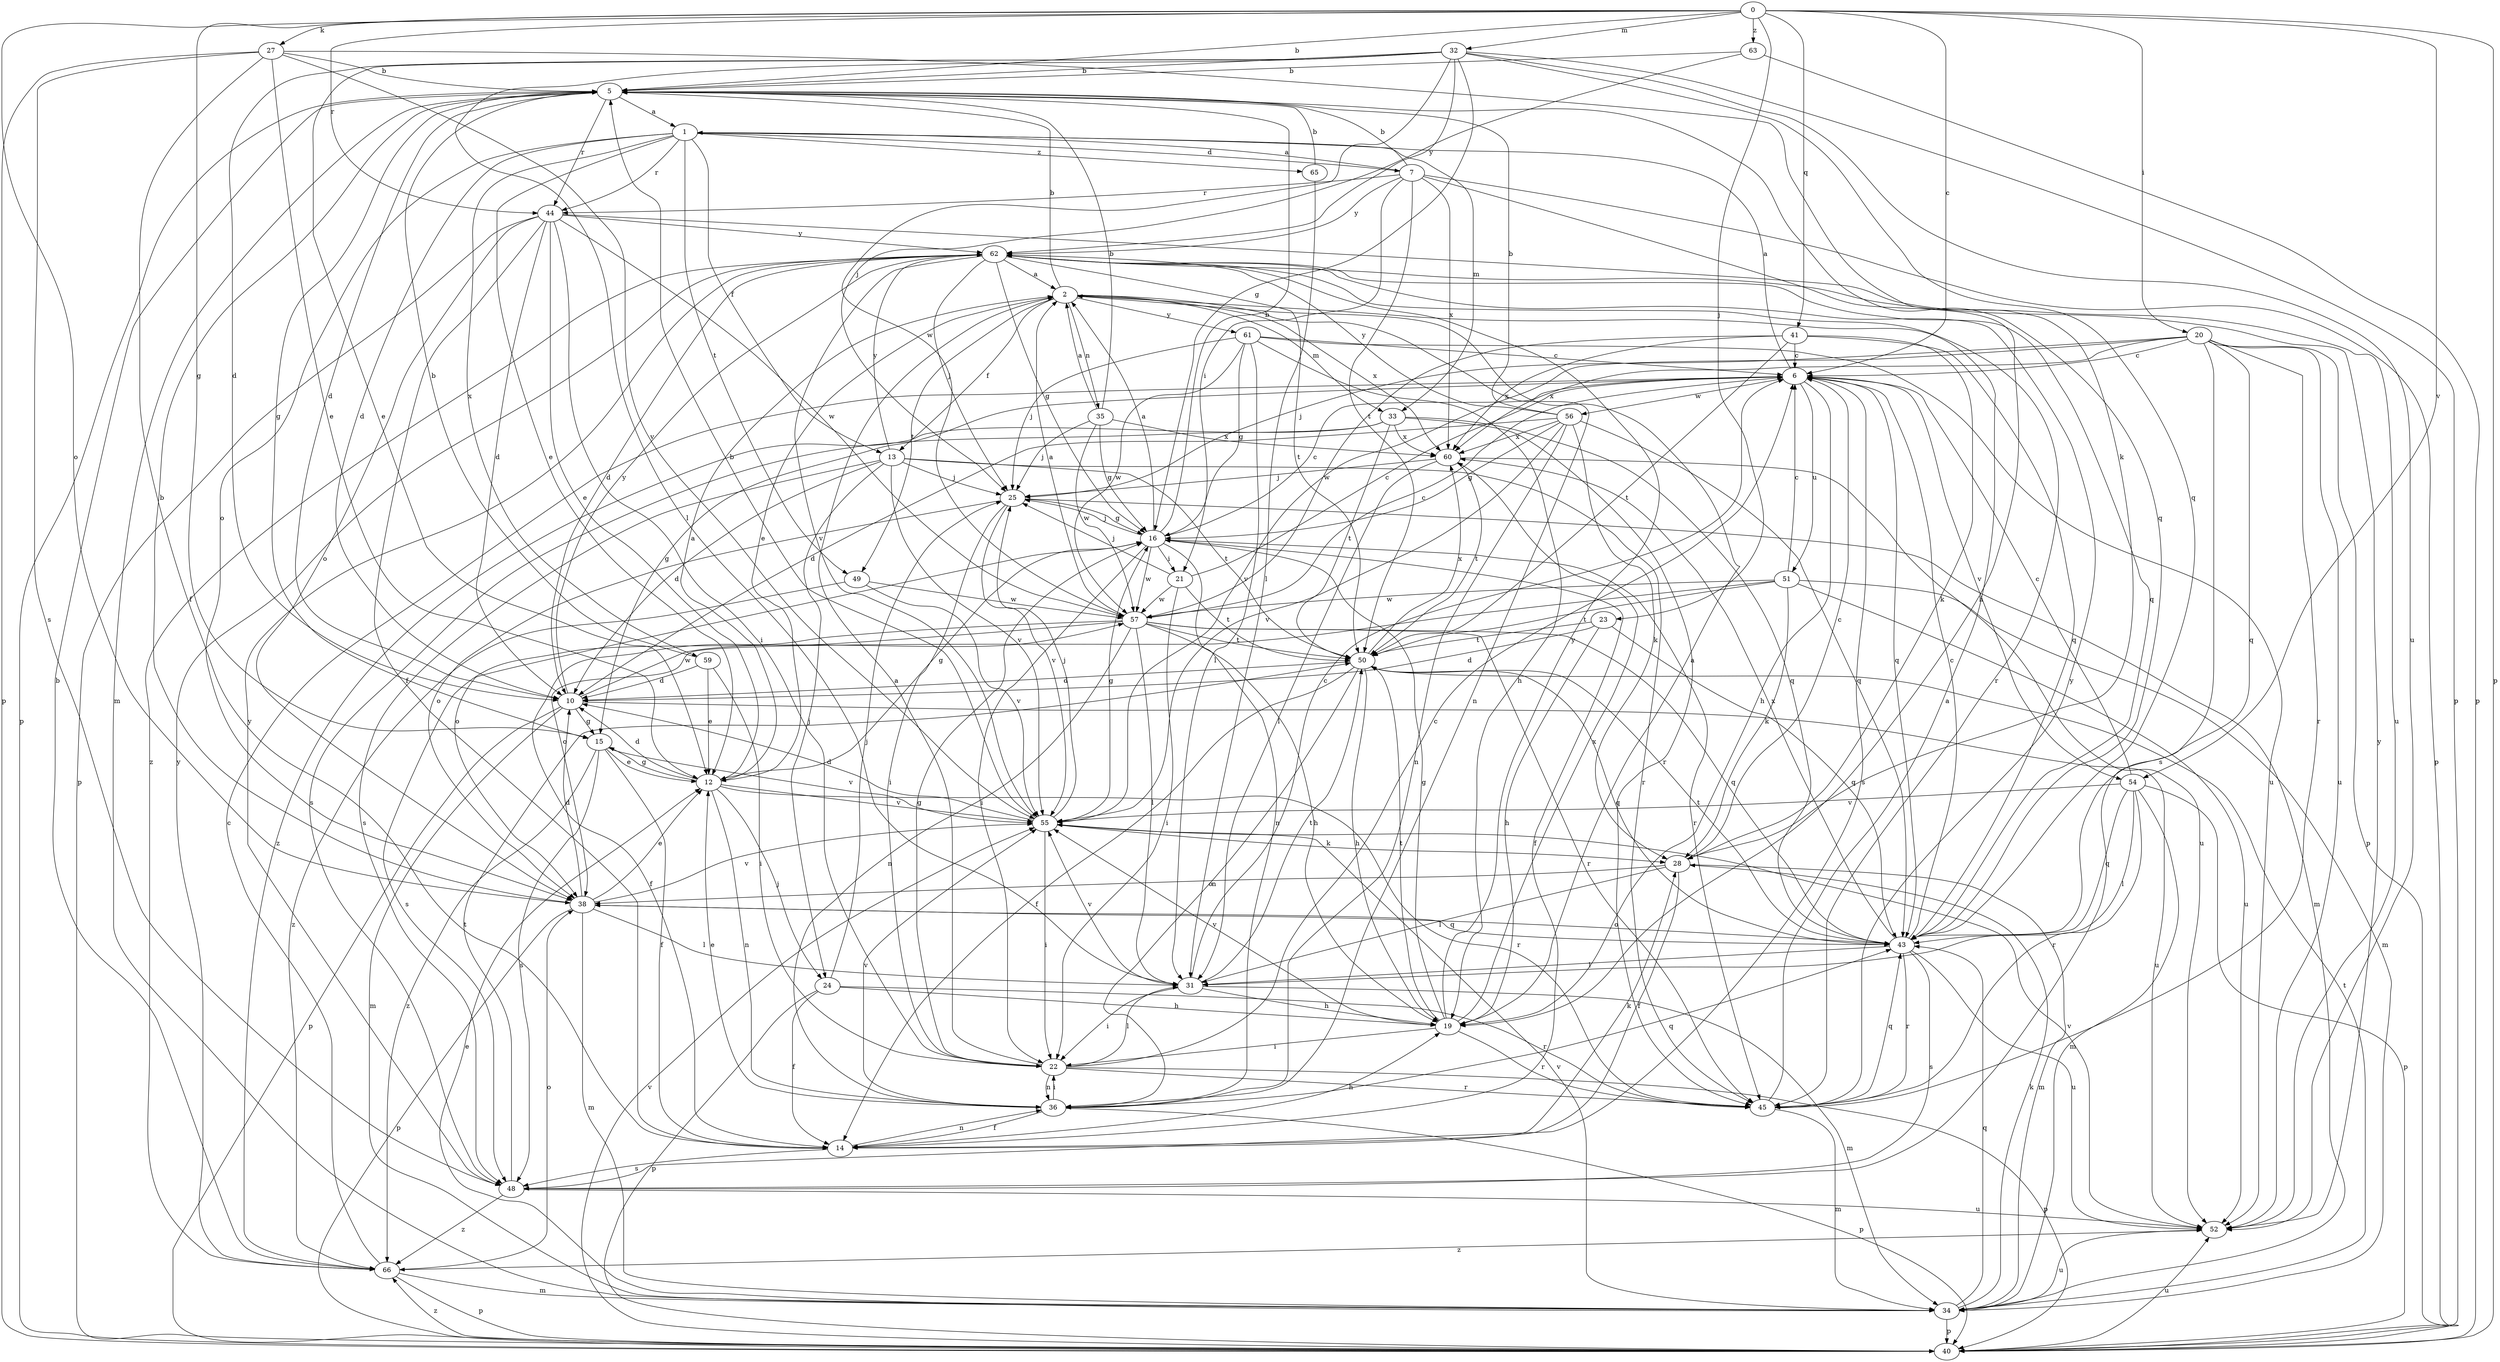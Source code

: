 strict digraph  {
0;
1;
2;
5;
6;
7;
10;
12;
13;
14;
15;
16;
19;
20;
21;
22;
23;
24;
25;
27;
28;
31;
32;
33;
34;
35;
36;
38;
40;
41;
43;
44;
45;
48;
49;
50;
51;
52;
54;
55;
56;
57;
59;
60;
61;
62;
63;
65;
66;
0 -> 5  [label=b];
0 -> 6  [label=c];
0 -> 15  [label=g];
0 -> 20  [label=i];
0 -> 23  [label=j];
0 -> 27  [label=k];
0 -> 32  [label=m];
0 -> 38  [label=o];
0 -> 40  [label=p];
0 -> 41  [label=q];
0 -> 44  [label=r];
0 -> 54  [label=v];
0 -> 63  [label=z];
1 -> 7  [label=d];
1 -> 10  [label=d];
1 -> 12  [label=e];
1 -> 13  [label=f];
1 -> 33  [label=m];
1 -> 38  [label=o];
1 -> 44  [label=r];
1 -> 49  [label=t];
1 -> 59  [label=x];
1 -> 65  [label=z];
2 -> 5  [label=b];
2 -> 12  [label=e];
2 -> 13  [label=f];
2 -> 33  [label=m];
2 -> 35  [label=n];
2 -> 36  [label=n];
2 -> 49  [label=t];
2 -> 60  [label=x];
2 -> 61  [label=y];
5 -> 1  [label=a];
5 -> 10  [label=d];
5 -> 15  [label=g];
5 -> 34  [label=m];
5 -> 40  [label=p];
5 -> 43  [label=q];
5 -> 44  [label=r];
6 -> 1  [label=a];
6 -> 15  [label=g];
6 -> 19  [label=h];
6 -> 43  [label=q];
6 -> 48  [label=s];
6 -> 51  [label=u];
6 -> 54  [label=v];
6 -> 56  [label=w];
7 -> 1  [label=a];
7 -> 5  [label=b];
7 -> 19  [label=h];
7 -> 21  [label=i];
7 -> 40  [label=p];
7 -> 44  [label=r];
7 -> 50  [label=t];
7 -> 60  [label=x];
7 -> 62  [label=y];
10 -> 15  [label=g];
10 -> 34  [label=m];
10 -> 40  [label=p];
10 -> 52  [label=u];
10 -> 57  [label=w];
10 -> 62  [label=y];
12 -> 2  [label=a];
12 -> 10  [label=d];
12 -> 15  [label=g];
12 -> 16  [label=g];
12 -> 24  [label=j];
12 -> 36  [label=n];
12 -> 45  [label=r];
12 -> 55  [label=v];
13 -> 10  [label=d];
13 -> 24  [label=j];
13 -> 25  [label=j];
13 -> 45  [label=r];
13 -> 48  [label=s];
13 -> 50  [label=t];
13 -> 55  [label=v];
13 -> 62  [label=y];
14 -> 19  [label=h];
14 -> 28  [label=k];
14 -> 36  [label=n];
14 -> 48  [label=s];
15 -> 12  [label=e];
15 -> 14  [label=f];
15 -> 48  [label=s];
15 -> 55  [label=v];
15 -> 66  [label=z];
16 -> 2  [label=a];
16 -> 5  [label=b];
16 -> 6  [label=c];
16 -> 14  [label=f];
16 -> 21  [label=i];
16 -> 22  [label=i];
16 -> 25  [label=j];
16 -> 36  [label=n];
16 -> 38  [label=o];
16 -> 45  [label=r];
16 -> 57  [label=w];
19 -> 2  [label=a];
19 -> 16  [label=g];
19 -> 22  [label=i];
19 -> 45  [label=r];
19 -> 50  [label=t];
19 -> 55  [label=v];
19 -> 60  [label=x];
19 -> 62  [label=y];
20 -> 6  [label=c];
20 -> 25  [label=j];
20 -> 40  [label=p];
20 -> 43  [label=q];
20 -> 45  [label=r];
20 -> 48  [label=s];
20 -> 52  [label=u];
20 -> 55  [label=v];
20 -> 60  [label=x];
21 -> 6  [label=c];
21 -> 22  [label=i];
21 -> 25  [label=j];
21 -> 50  [label=t];
21 -> 57  [label=w];
22 -> 2  [label=a];
22 -> 6  [label=c];
22 -> 16  [label=g];
22 -> 31  [label=l];
22 -> 36  [label=n];
22 -> 40  [label=p];
22 -> 45  [label=r];
23 -> 10  [label=d];
23 -> 19  [label=h];
23 -> 43  [label=q];
23 -> 50  [label=t];
24 -> 14  [label=f];
24 -> 19  [label=h];
24 -> 25  [label=j];
24 -> 40  [label=p];
24 -> 45  [label=r];
25 -> 16  [label=g];
25 -> 22  [label=i];
25 -> 34  [label=m];
25 -> 38  [label=o];
25 -> 55  [label=v];
27 -> 5  [label=b];
27 -> 12  [label=e];
27 -> 14  [label=f];
27 -> 28  [label=k];
27 -> 40  [label=p];
27 -> 48  [label=s];
27 -> 55  [label=v];
28 -> 6  [label=c];
28 -> 14  [label=f];
28 -> 31  [label=l];
28 -> 34  [label=m];
28 -> 38  [label=o];
31 -> 6  [label=c];
31 -> 19  [label=h];
31 -> 22  [label=i];
31 -> 34  [label=m];
31 -> 50  [label=t];
31 -> 55  [label=v];
32 -> 5  [label=b];
32 -> 10  [label=d];
32 -> 12  [label=e];
32 -> 16  [label=g];
32 -> 31  [label=l];
32 -> 40  [label=p];
32 -> 43  [label=q];
32 -> 52  [label=u];
32 -> 57  [label=w];
32 -> 62  [label=y];
33 -> 43  [label=q];
33 -> 45  [label=r];
33 -> 48  [label=s];
33 -> 50  [label=t];
33 -> 60  [label=x];
33 -> 66  [label=z];
34 -> 12  [label=e];
34 -> 28  [label=k];
34 -> 40  [label=p];
34 -> 43  [label=q];
34 -> 50  [label=t];
34 -> 52  [label=u];
34 -> 55  [label=v];
35 -> 2  [label=a];
35 -> 5  [label=b];
35 -> 16  [label=g];
35 -> 25  [label=j];
35 -> 57  [label=w];
35 -> 60  [label=x];
36 -> 12  [label=e];
36 -> 14  [label=f];
36 -> 22  [label=i];
36 -> 40  [label=p];
36 -> 43  [label=q];
36 -> 55  [label=v];
38 -> 5  [label=b];
38 -> 10  [label=d];
38 -> 12  [label=e];
38 -> 31  [label=l];
38 -> 34  [label=m];
38 -> 40  [label=p];
38 -> 43  [label=q];
38 -> 55  [label=v];
40 -> 52  [label=u];
40 -> 55  [label=v];
40 -> 66  [label=z];
41 -> 6  [label=c];
41 -> 28  [label=k];
41 -> 43  [label=q];
41 -> 50  [label=t];
41 -> 57  [label=w];
41 -> 60  [label=x];
43 -> 6  [label=c];
43 -> 31  [label=l];
43 -> 38  [label=o];
43 -> 45  [label=r];
43 -> 48  [label=s];
43 -> 50  [label=t];
43 -> 52  [label=u];
43 -> 60  [label=x];
44 -> 10  [label=d];
44 -> 12  [label=e];
44 -> 14  [label=f];
44 -> 22  [label=i];
44 -> 38  [label=o];
44 -> 40  [label=p];
44 -> 52  [label=u];
44 -> 57  [label=w];
44 -> 62  [label=y];
45 -> 2  [label=a];
45 -> 34  [label=m];
45 -> 43  [label=q];
45 -> 62  [label=y];
48 -> 50  [label=t];
48 -> 52  [label=u];
48 -> 62  [label=y];
48 -> 66  [label=z];
49 -> 55  [label=v];
49 -> 57  [label=w];
49 -> 66  [label=z];
50 -> 10  [label=d];
50 -> 14  [label=f];
50 -> 19  [label=h];
50 -> 36  [label=n];
50 -> 43  [label=q];
50 -> 60  [label=x];
51 -> 6  [label=c];
51 -> 28  [label=k];
51 -> 34  [label=m];
51 -> 38  [label=o];
51 -> 50  [label=t];
51 -> 52  [label=u];
51 -> 57  [label=w];
52 -> 55  [label=v];
52 -> 62  [label=y];
52 -> 66  [label=z];
54 -> 6  [label=c];
54 -> 31  [label=l];
54 -> 34  [label=m];
54 -> 40  [label=p];
54 -> 43  [label=q];
54 -> 45  [label=r];
54 -> 55  [label=v];
55 -> 5  [label=b];
55 -> 10  [label=d];
55 -> 16  [label=g];
55 -> 22  [label=i];
55 -> 25  [label=j];
55 -> 28  [label=k];
56 -> 5  [label=b];
56 -> 10  [label=d];
56 -> 16  [label=g];
56 -> 28  [label=k];
56 -> 36  [label=n];
56 -> 43  [label=q];
56 -> 55  [label=v];
56 -> 60  [label=x];
56 -> 62  [label=y];
57 -> 2  [label=a];
57 -> 6  [label=c];
57 -> 14  [label=f];
57 -> 19  [label=h];
57 -> 31  [label=l];
57 -> 36  [label=n];
57 -> 43  [label=q];
57 -> 45  [label=r];
57 -> 48  [label=s];
57 -> 50  [label=t];
59 -> 5  [label=b];
59 -> 10  [label=d];
59 -> 12  [label=e];
59 -> 22  [label=i];
60 -> 25  [label=j];
60 -> 31  [label=l];
60 -> 50  [label=t];
60 -> 52  [label=u];
61 -> 6  [label=c];
61 -> 16  [label=g];
61 -> 19  [label=h];
61 -> 25  [label=j];
61 -> 31  [label=l];
61 -> 52  [label=u];
61 -> 57  [label=w];
62 -> 2  [label=a];
62 -> 10  [label=d];
62 -> 16  [label=g];
62 -> 25  [label=j];
62 -> 43  [label=q];
62 -> 45  [label=r];
62 -> 50  [label=t];
62 -> 55  [label=v];
62 -> 66  [label=z];
63 -> 5  [label=b];
63 -> 25  [label=j];
63 -> 40  [label=p];
65 -> 5  [label=b];
65 -> 31  [label=l];
66 -> 5  [label=b];
66 -> 6  [label=c];
66 -> 34  [label=m];
66 -> 38  [label=o];
66 -> 40  [label=p];
66 -> 62  [label=y];
}
